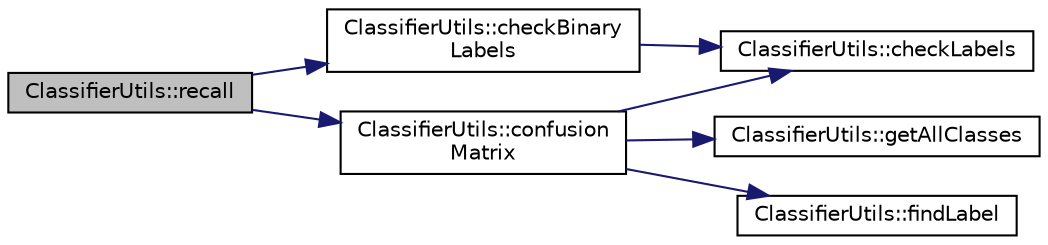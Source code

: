 digraph "ClassifierUtils::recall"
{
  bgcolor="transparent";
  edge [fontname="Helvetica",fontsize="10",labelfontname="Helvetica",labelfontsize="10"];
  node [fontname="Helvetica",fontsize="10",shape=record];
  rankdir="LR";
  Node56 [label="ClassifierUtils::recall",height=0.2,width=0.4,color="black", fillcolor="grey75", style="filled", fontcolor="black"];
  Node56 -> Node57 [color="midnightblue",fontsize="10",style="solid",fontname="Helvetica"];
  Node57 [label="ClassifierUtils::checkBinary\lLabels",height=0.2,width=0.4,color="black",URL="$classClassifierUtils.html#ad1ba8941d76b6f251601f60a52321796"];
  Node57 -> Node58 [color="midnightblue",fontsize="10",style="solid",fontname="Helvetica"];
  Node58 [label="ClassifierUtils::checkLabels",height=0.2,width=0.4,color="black",URL="$classClassifierUtils.html#a5d2e296c795dceb1e033fae541bbc4da"];
  Node56 -> Node59 [color="midnightblue",fontsize="10",style="solid",fontname="Helvetica"];
  Node59 [label="ClassifierUtils::confusion\lMatrix",height=0.2,width=0.4,color="black",URL="$classClassifierUtils.html#abc1fc8d0290671468f3313abf500ba6d"];
  Node59 -> Node58 [color="midnightblue",fontsize="10",style="solid",fontname="Helvetica"];
  Node59 -> Node60 [color="midnightblue",fontsize="10",style="solid",fontname="Helvetica"];
  Node60 [label="ClassifierUtils::getAllClasses",height=0.2,width=0.4,color="black",URL="$classClassifierUtils.html#a28f096a4fc200737a6b4477965e1e8fa"];
  Node59 -> Node61 [color="midnightblue",fontsize="10",style="solid",fontname="Helvetica"];
  Node61 [label="ClassifierUtils::findLabel",height=0.2,width=0.4,color="black",URL="$classClassifierUtils.html#aba0abbd24fbd086684b0cf7f1996d55f"];
}
